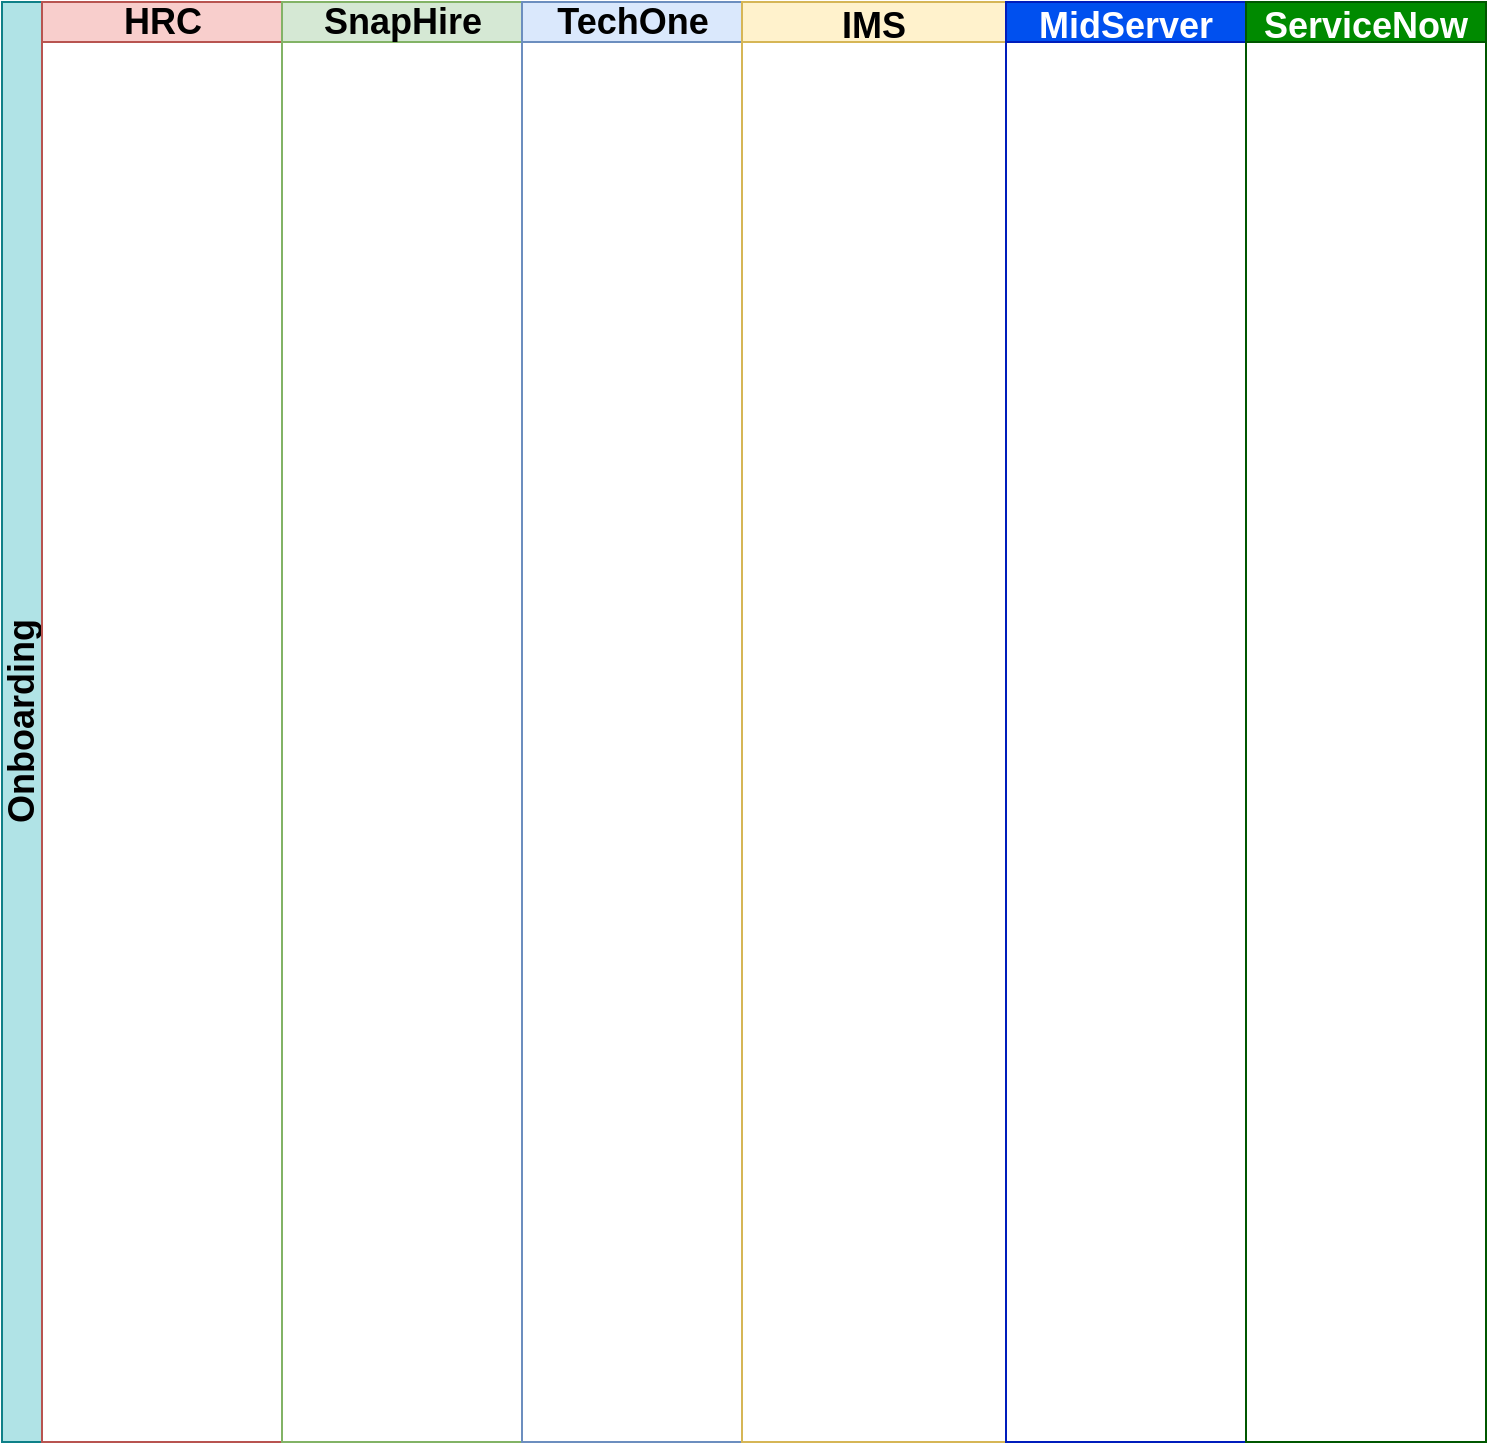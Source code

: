 <mxfile version="14.6.0" type="github">
  <diagram id="prtHgNgQTEPvFCAcTncT" name="Page-1">
    <mxGraphModel dx="1422" dy="794" grid="0" gridSize="10" guides="1" tooltips="1" connect="1" arrows="1" fold="1" page="1" pageScale="1" pageWidth="827" pageHeight="1169" background="#ffffff" math="0" shadow="0">
      <root>
        <mxCell id="0" />
        <mxCell id="1" parent="0" />
        <mxCell id="dxcnD2SvZWiTtUMQ6UVI-39" value="Onboarding" style="swimlane;html=1;childLayout=stackLayout;resizeParent=1;resizeParentMax=0;startSize=20;horizontal=0;horizontalStack=1;fillColor=#b0e3e6;strokeColor=#0e8088;fontSize=18;" vertex="1" parent="1">
          <mxGeometry x="62" y="70" width="742" height="720" as="geometry" />
        </mxCell>
        <mxCell id="dxcnD2SvZWiTtUMQ6UVI-40" value="HRC" style="swimlane;html=1;startSize=20;fillColor=#f8cecc;strokeColor=#b85450;fontSize=18;" vertex="1" parent="dxcnD2SvZWiTtUMQ6UVI-39">
          <mxGeometry x="20" width="120" height="720" as="geometry" />
        </mxCell>
        <mxCell id="dxcnD2SvZWiTtUMQ6UVI-41" value="SnapHire" style="swimlane;html=1;startSize=20;fillColor=#d5e8d4;strokeColor=#82b366;fontSize=18;" vertex="1" parent="dxcnD2SvZWiTtUMQ6UVI-39">
          <mxGeometry x="140" width="120" height="720" as="geometry" />
        </mxCell>
        <mxCell id="dxcnD2SvZWiTtUMQ6UVI-42" value="TechOne" style="swimlane;html=1;startSize=20;fillColor=#dae8fc;strokeColor=#6c8ebf;fontSize=18;" vertex="1" parent="dxcnD2SvZWiTtUMQ6UVI-39">
          <mxGeometry x="260" width="110" height="720" as="geometry" />
        </mxCell>
        <mxCell id="dxcnD2SvZWiTtUMQ6UVI-47" value="IMS" style="swimlane;startSize=20;fillColor=#fff2cc;strokeColor=#d6b656;fontSize=18;" vertex="1" parent="dxcnD2SvZWiTtUMQ6UVI-39">
          <mxGeometry x="370" width="132" height="720" as="geometry" />
        </mxCell>
        <mxCell id="dxcnD2SvZWiTtUMQ6UVI-48" value="MidServer" style="swimlane;startSize=20;fillColor=#0050ef;strokeColor=#001DBC;fontColor=#ffffff;fontSize=18;" vertex="1" parent="dxcnD2SvZWiTtUMQ6UVI-39">
          <mxGeometry x="502" width="120" height="720" as="geometry" />
        </mxCell>
        <mxCell id="dxcnD2SvZWiTtUMQ6UVI-49" value="ServiceNow" style="swimlane;startSize=20;fillColor=#008a00;strokeColor=#005700;fontColor=#ffffff;fontSize=18;" vertex="1" parent="dxcnD2SvZWiTtUMQ6UVI-39">
          <mxGeometry x="622" width="120" height="720" as="geometry" />
        </mxCell>
      </root>
    </mxGraphModel>
  </diagram>
</mxfile>
